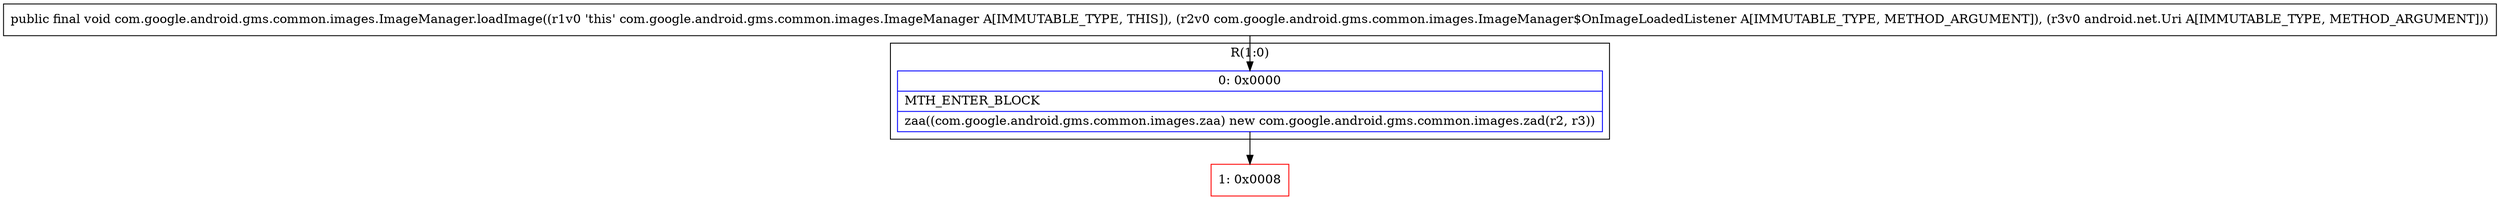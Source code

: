 digraph "CFG forcom.google.android.gms.common.images.ImageManager.loadImage(Lcom\/google\/android\/gms\/common\/images\/ImageManager$OnImageLoadedListener;Landroid\/net\/Uri;)V" {
subgraph cluster_Region_2128512949 {
label = "R(1:0)";
node [shape=record,color=blue];
Node_0 [shape=record,label="{0\:\ 0x0000|MTH_ENTER_BLOCK\l|zaa((com.google.android.gms.common.images.zaa) new com.google.android.gms.common.images.zad(r2, r3))\l}"];
}
Node_1 [shape=record,color=red,label="{1\:\ 0x0008}"];
MethodNode[shape=record,label="{public final void com.google.android.gms.common.images.ImageManager.loadImage((r1v0 'this' com.google.android.gms.common.images.ImageManager A[IMMUTABLE_TYPE, THIS]), (r2v0 com.google.android.gms.common.images.ImageManager$OnImageLoadedListener A[IMMUTABLE_TYPE, METHOD_ARGUMENT]), (r3v0 android.net.Uri A[IMMUTABLE_TYPE, METHOD_ARGUMENT])) }"];
MethodNode -> Node_0;
Node_0 -> Node_1;
}

